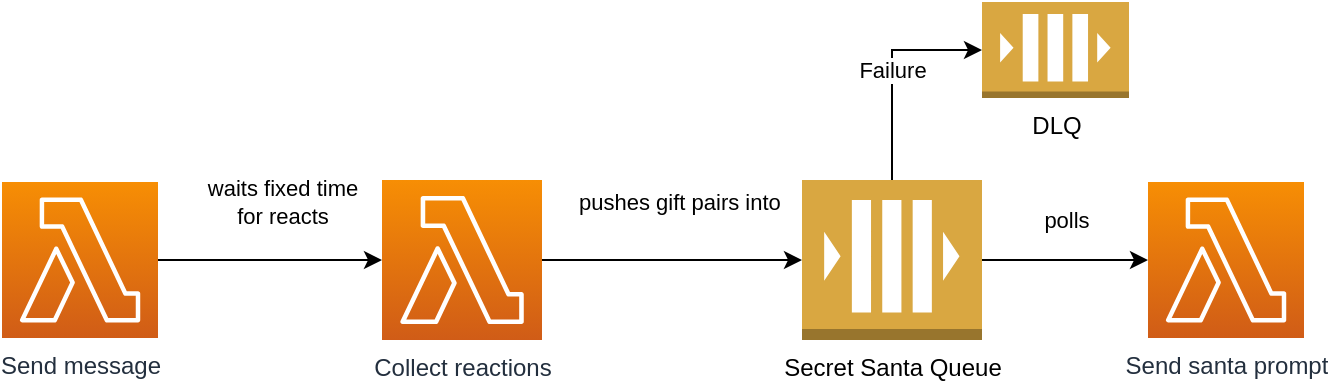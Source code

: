 <mxfile version="15.0.6" type="device"><diagram id="Ht1M8jgEwFfnCIfOTk4-" name="Page-1"><mxGraphModel dx="946" dy="646" grid="1" gridSize="10" guides="1" tooltips="1" connect="1" arrows="1" fold="1" page="1" pageScale="1" pageWidth="1169" pageHeight="827" background="#FFFFFF" math="0" shadow="0"><root><mxCell id="0"/><mxCell id="1" parent="0"/><mxCell id="DJSMDmpethSpU-3nreOd-4" value="waits fixed time &lt;br&gt;for reacts" style="edgeStyle=orthogonalEdgeStyle;rounded=0;orthogonalLoop=1;jettySize=auto;html=1;exitX=1;exitY=0.5;exitDx=0;exitDy=0;exitPerimeter=0;entryX=0;entryY=0.5;entryDx=0;entryDy=0;entryPerimeter=0;" parent="1" edge="1"><mxGeometry x="0.107" y="29" relative="1" as="geometry"><mxPoint x="208" y="239" as="sourcePoint"/><mxPoint x="320" y="239" as="targetPoint"/><mxPoint as="offset"/></mxGeometry></mxCell><mxCell id="DJSMDmpethSpU-3nreOd-1" value="Send message" style="points=[[0,0,0],[0.25,0,0],[0.5,0,0],[0.75,0,0],[1,0,0],[0,1,0],[0.25,1,0],[0.5,1,0],[0.75,1,0],[1,1,0],[0,0.25,0],[0,0.5,0],[0,0.75,0],[1,0.25,0],[1,0.5,0],[1,0.75,0]];outlineConnect=0;fontColor=#232F3E;gradientColor=#F78E04;gradientDirection=north;fillColor=#D05C17;strokeColor=#ffffff;dashed=0;verticalLabelPosition=bottom;verticalAlign=top;align=center;html=1;fontSize=12;fontStyle=0;aspect=fixed;shape=mxgraph.aws4.resourceIcon;resIcon=mxgraph.aws4.lambda;" parent="1" vertex="1"><mxGeometry x="130" y="200" width="78" height="78" as="geometry"/></mxCell><mxCell id="DJSMDmpethSpU-3nreOd-8" value="pushes gift pairs into&amp;nbsp;" style="edgeStyle=orthogonalEdgeStyle;rounded=0;orthogonalLoop=1;jettySize=auto;html=1;exitX=1;exitY=0.5;exitDx=0;exitDy=0;exitPerimeter=0;entryX=0;entryY=0.5;entryDx=0;entryDy=0;entryPerimeter=0;" parent="1" source="DJSMDmpethSpU-3nreOd-2" target="0gRDAcOGdkRKljsK2dk2-1" edge="1"><mxGeometry x="0.077" y="29" relative="1" as="geometry"><mxPoint as="offset"/><mxPoint x="540" y="239.5" as="targetPoint"/></mxGeometry></mxCell><mxCell id="DJSMDmpethSpU-3nreOd-2" value="Collect reactions" style="points=[[0,0,0],[0.25,0,0],[0.5,0,0],[0.75,0,0],[1,0,0],[0,1,0],[0.25,1,0],[0.5,1,0],[0.75,1,0],[1,1,0],[0,0.25,0],[0,0.5,0],[0,0.75,0],[1,0.25,0],[1,0.5,0],[1,0.75,0]];outlineConnect=0;fontColor=#232F3E;gradientColor=#F78E04;gradientDirection=north;fillColor=#D05C17;strokeColor=#ffffff;dashed=0;verticalLabelPosition=bottom;verticalAlign=top;align=center;html=1;fontSize=12;fontStyle=0;aspect=fixed;shape=mxgraph.aws4.resourceIcon;resIcon=mxgraph.aws4.lambda;" parent="1" vertex="1"><mxGeometry x="320" y="199" width="80" height="80" as="geometry"/></mxCell><mxCell id="DJSMDmpethSpU-3nreOd-5" value="Send santa prompt" style="points=[[0,0,0],[0.25,0,0],[0.5,0,0],[0.75,0,0],[1,0,0],[0,1,0],[0.25,1,0],[0.5,1,0],[0.75,1,0],[1,1,0],[0,0.25,0],[0,0.5,0],[0,0.75,0],[1,0.25,0],[1,0.5,0],[1,0.75,0]];outlineConnect=0;fontColor=#232F3E;gradientColor=#F78E04;gradientDirection=north;fillColor=#D05C17;strokeColor=#ffffff;dashed=0;verticalLabelPosition=bottom;verticalAlign=top;align=center;html=1;fontSize=12;fontStyle=0;aspect=fixed;shape=mxgraph.aws4.resourceIcon;resIcon=mxgraph.aws4.lambda;" parent="1" vertex="1"><mxGeometry x="703" y="200" width="78" height="78" as="geometry"/></mxCell><mxCell id="DJSMDmpethSpU-3nreOd-9" value="polls" style="edgeStyle=orthogonalEdgeStyle;rounded=0;orthogonalLoop=1;jettySize=auto;html=1;exitX=1;exitY=0.5;exitDx=0;exitDy=0;exitPerimeter=0;entryX=0;entryY=0.5;entryDx=0;entryDy=0;entryPerimeter=0;" parent="1" source="0gRDAcOGdkRKljsK2dk2-1" target="DJSMDmpethSpU-3nreOd-5" edge="1"><mxGeometry x="-0.005" y="-19" relative="1" as="geometry"><mxPoint y="-39" as="offset"/><mxPoint x="610" y="334" as="sourcePoint"/><mxPoint x="742" y="278" as="targetPoint"/></mxGeometry></mxCell><mxCell id="0gRDAcOGdkRKljsK2dk2-6" value="Failure" style="edgeStyle=orthogonalEdgeStyle;rounded=0;orthogonalLoop=1;jettySize=auto;html=1;exitX=0.5;exitY=0;exitDx=0;exitDy=0;exitPerimeter=0;entryX=0;entryY=0.5;entryDx=0;entryDy=0;entryPerimeter=0;" edge="1" parent="1" source="0gRDAcOGdkRKljsK2dk2-1" target="0gRDAcOGdkRKljsK2dk2-3"><mxGeometry relative="1" as="geometry"><mxPoint x="610" y="120" as="targetPoint"/></mxGeometry></mxCell><mxCell id="0gRDAcOGdkRKljsK2dk2-1" value="Secret Santa Queue" style="outlineConnect=0;dashed=0;verticalLabelPosition=bottom;verticalAlign=top;align=center;html=1;shape=mxgraph.aws3.queue;fillColor=#D9A741;gradientColor=none;" vertex="1" parent="1"><mxGeometry x="530" y="199" width="90" height="80" as="geometry"/></mxCell><mxCell id="0gRDAcOGdkRKljsK2dk2-3" value="DLQ" style="outlineConnect=0;dashed=0;verticalLabelPosition=bottom;verticalAlign=top;align=center;html=1;shape=mxgraph.aws3.queue;fillColor=#D9A741;gradientColor=none;" vertex="1" parent="1"><mxGeometry x="620" y="110" width="73.5" height="48" as="geometry"/></mxCell></root></mxGraphModel></diagram></mxfile>